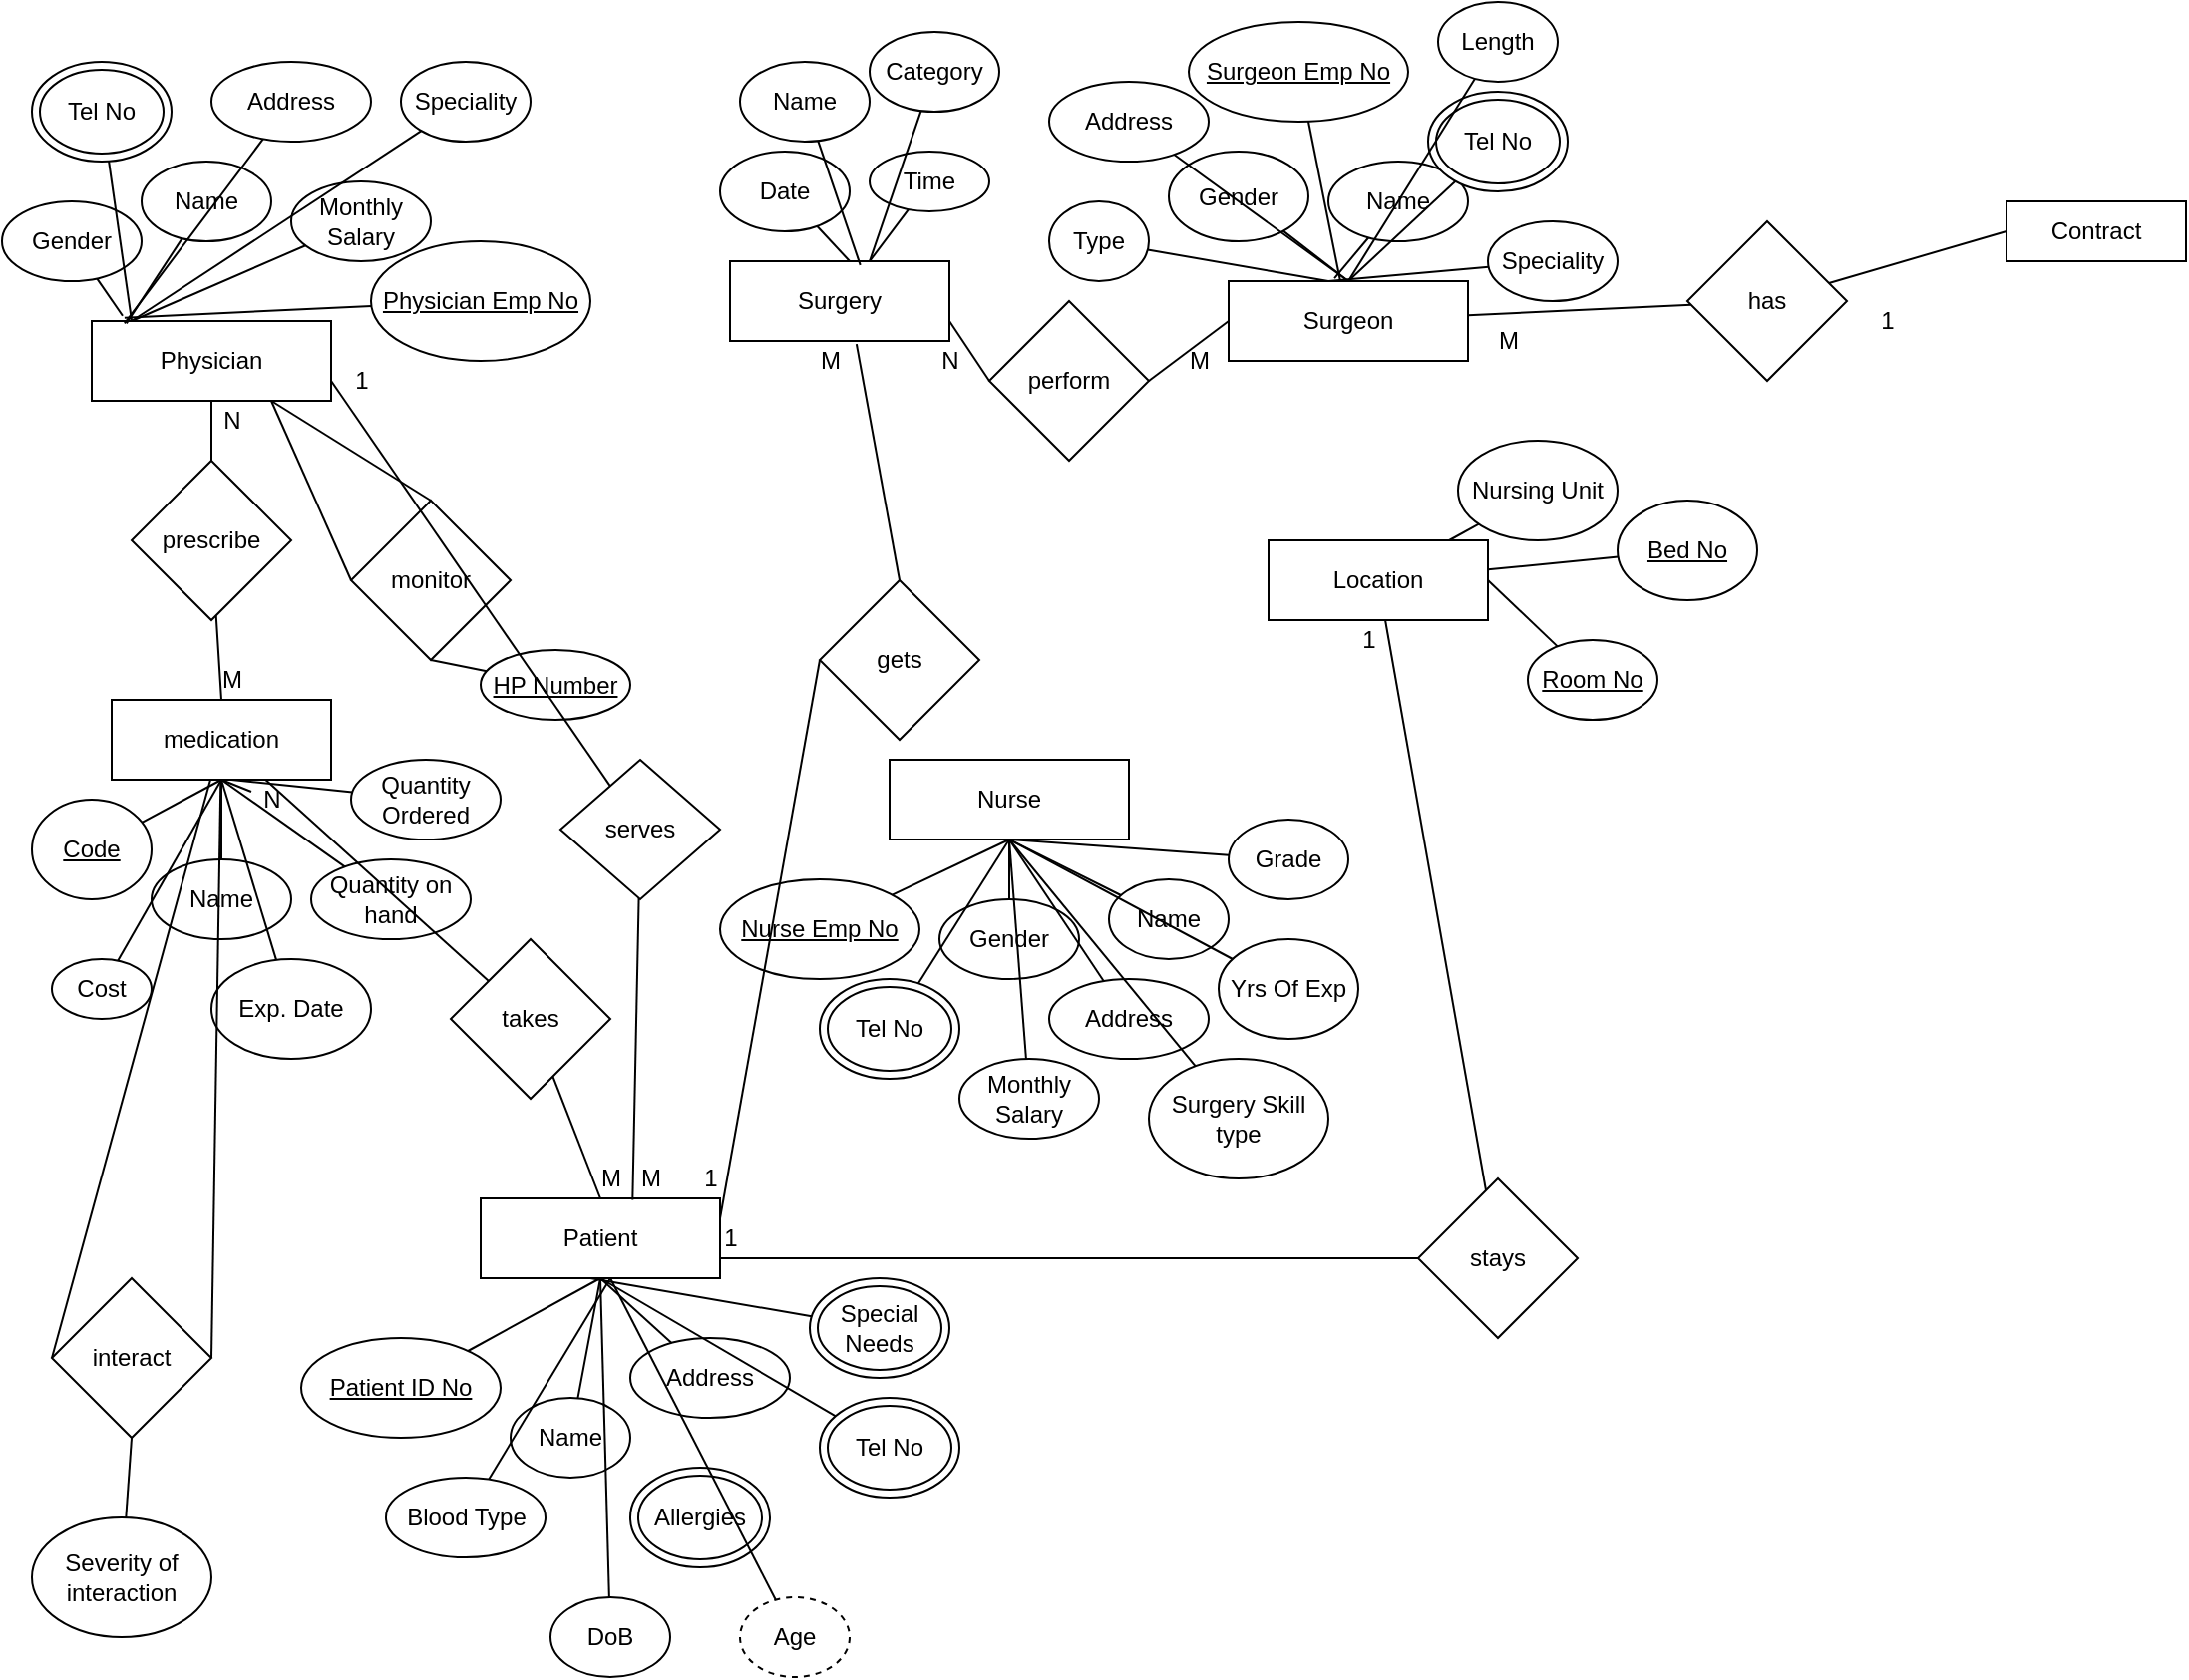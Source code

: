 <mxfile version="15.7.3" type="github">
  <diagram id="ZB2PkOVlPT2-zo93CzSN" name="Page-1">
    <mxGraphModel dx="792" dy="1552" grid="1" gridSize="10" guides="1" tooltips="1" connect="1" arrows="1" fold="1" page="1" pageScale="1" pageWidth="850" pageHeight="1100" math="0" shadow="0">
      <root>
        <mxCell id="0" />
        <mxCell id="1" parent="0" />
        <mxCell id="KcIeR8g20Xgpo551yg-J-1" value="Surgeon" style="rounded=0;whiteSpace=wrap;html=1;" vertex="1" parent="1">
          <mxGeometry x="630" y="100" width="120" height="40" as="geometry" />
        </mxCell>
        <mxCell id="KcIeR8g20Xgpo551yg-J-2" value="Physician" style="rounded=0;whiteSpace=wrap;html=1;" vertex="1" parent="1">
          <mxGeometry x="60" y="120" width="120" height="40" as="geometry" />
        </mxCell>
        <mxCell id="KcIeR8g20Xgpo551yg-J-3" value="Nurse" style="rounded=0;whiteSpace=wrap;html=1;" vertex="1" parent="1">
          <mxGeometry x="460" y="340" width="120" height="40" as="geometry" />
        </mxCell>
        <mxCell id="KcIeR8g20Xgpo551yg-J-4" value="medication" style="rounded=0;whiteSpace=wrap;html=1;" vertex="1" parent="1">
          <mxGeometry x="70" y="310" width="110" height="40" as="geometry" />
        </mxCell>
        <mxCell id="KcIeR8g20Xgpo551yg-J-5" value="Patient" style="rounded=0;whiteSpace=wrap;html=1;" vertex="1" parent="1">
          <mxGeometry x="255" y="560" width="120" height="40" as="geometry" />
        </mxCell>
        <mxCell id="KcIeR8g20Xgpo551yg-J-6" value="Location" style="rounded=0;whiteSpace=wrap;html=1;" vertex="1" parent="1">
          <mxGeometry x="650" y="230" width="110" height="40" as="geometry" />
        </mxCell>
        <mxCell id="KcIeR8g20Xgpo551yg-J-7" value="Surgery" style="rounded=0;whiteSpace=wrap;html=1;" vertex="1" parent="1">
          <mxGeometry x="380" y="90" width="110" height="40" as="geometry" />
        </mxCell>
        <mxCell id="KcIeR8g20Xgpo551yg-J-47" style="edgeStyle=none;rounded=0;orthogonalLoop=1;jettySize=auto;html=1;entryX=0.137;entryY=-0.041;entryDx=0;entryDy=0;entryPerimeter=0;endArrow=none;endFill=0;" edge="1" parent="1" source="KcIeR8g20Xgpo551yg-J-8" target="KcIeR8g20Xgpo551yg-J-2">
          <mxGeometry relative="1" as="geometry" />
        </mxCell>
        <mxCell id="KcIeR8g20Xgpo551yg-J-8" value="&lt;u&gt;Physician Emp No&lt;/u&gt;" style="ellipse;whiteSpace=wrap;html=1;" vertex="1" parent="1">
          <mxGeometry x="200" y="80" width="110" height="60" as="geometry" />
        </mxCell>
        <mxCell id="KcIeR8g20Xgpo551yg-J-44" style="edgeStyle=none;rounded=0;orthogonalLoop=1;jettySize=auto;html=1;entryX=0.145;entryY=0.03;entryDx=0;entryDy=0;entryPerimeter=0;endArrow=none;endFill=0;" edge="1" parent="1" source="KcIeR8g20Xgpo551yg-J-9" target="KcIeR8g20Xgpo551yg-J-2">
          <mxGeometry relative="1" as="geometry" />
        </mxCell>
        <mxCell id="KcIeR8g20Xgpo551yg-J-9" value="Name" style="ellipse;whiteSpace=wrap;html=1;" vertex="1" parent="1">
          <mxGeometry x="85" y="40" width="65" height="40" as="geometry" />
        </mxCell>
        <mxCell id="KcIeR8g20Xgpo551yg-J-42" style="rounded=0;orthogonalLoop=1;jettySize=auto;html=1;entryX=0.129;entryY=-0.065;entryDx=0;entryDy=0;entryPerimeter=0;endArrow=none;endFill=0;" edge="1" parent="1" source="KcIeR8g20Xgpo551yg-J-10" target="KcIeR8g20Xgpo551yg-J-2">
          <mxGeometry relative="1" as="geometry" />
        </mxCell>
        <mxCell id="KcIeR8g20Xgpo551yg-J-10" value="Gender" style="ellipse;whiteSpace=wrap;html=1;" vertex="1" parent="1">
          <mxGeometry x="15" y="60" width="70" height="40" as="geometry" />
        </mxCell>
        <mxCell id="KcIeR8g20Xgpo551yg-J-45" style="edgeStyle=none;rounded=0;orthogonalLoop=1;jettySize=auto;html=1;endArrow=none;endFill=0;" edge="1" parent="1" source="KcIeR8g20Xgpo551yg-J-11">
          <mxGeometry relative="1" as="geometry">
            <mxPoint x="80" y="120" as="targetPoint" />
          </mxGeometry>
        </mxCell>
        <mxCell id="KcIeR8g20Xgpo551yg-J-11" value="Monthly Salary" style="ellipse;whiteSpace=wrap;html=1;" vertex="1" parent="1">
          <mxGeometry x="160" y="50" width="70" height="40" as="geometry" />
        </mxCell>
        <mxCell id="KcIeR8g20Xgpo551yg-J-48" style="edgeStyle=none;rounded=0;orthogonalLoop=1;jettySize=auto;html=1;endArrow=none;endFill=0;" edge="1" parent="1" source="KcIeR8g20Xgpo551yg-J-12">
          <mxGeometry relative="1" as="geometry">
            <mxPoint x="80" y="120" as="targetPoint" />
          </mxGeometry>
        </mxCell>
        <mxCell id="KcIeR8g20Xgpo551yg-J-12" value="Speciality" style="ellipse;whiteSpace=wrap;html=1;" vertex="1" parent="1">
          <mxGeometry x="215" y="-10" width="65" height="40" as="geometry" />
        </mxCell>
        <mxCell id="KcIeR8g20Xgpo551yg-J-46" style="edgeStyle=none;rounded=0;orthogonalLoop=1;jettySize=auto;html=1;entryX=0.137;entryY=0.03;entryDx=0;entryDy=0;entryPerimeter=0;endArrow=none;endFill=0;" edge="1" parent="1" source="KcIeR8g20Xgpo551yg-J-13" target="KcIeR8g20Xgpo551yg-J-2">
          <mxGeometry relative="1" as="geometry" />
        </mxCell>
        <mxCell id="KcIeR8g20Xgpo551yg-J-13" value="Address" style="ellipse;whiteSpace=wrap;html=1;" vertex="1" parent="1">
          <mxGeometry x="120" y="-10" width="80" height="40" as="geometry" />
        </mxCell>
        <mxCell id="KcIeR8g20Xgpo551yg-J-43" style="edgeStyle=none;rounded=0;orthogonalLoop=1;jettySize=auto;html=1;entryX=0.167;entryY=0;entryDx=0;entryDy=0;entryPerimeter=0;endArrow=none;endFill=0;" edge="1" parent="1" source="KcIeR8g20Xgpo551yg-J-14" target="KcIeR8g20Xgpo551yg-J-2">
          <mxGeometry relative="1" as="geometry" />
        </mxCell>
        <mxCell id="KcIeR8g20Xgpo551yg-J-14" value="Tel No" style="ellipse;shape=doubleEllipse;whiteSpace=wrap;html=1;" vertex="1" parent="1">
          <mxGeometry x="30" y="-10" width="70" height="50" as="geometry" />
        </mxCell>
        <mxCell id="KcIeR8g20Xgpo551yg-J-67" style="edgeStyle=none;rounded=0;orthogonalLoop=1;jettySize=auto;html=1;entryX=0.5;entryY=1;entryDx=0;entryDy=0;endArrow=none;endFill=0;" edge="1" parent="1" source="KcIeR8g20Xgpo551yg-J-15" target="KcIeR8g20Xgpo551yg-J-3">
          <mxGeometry relative="1" as="geometry" />
        </mxCell>
        <mxCell id="KcIeR8g20Xgpo551yg-J-15" value="Name" style="ellipse;whiteSpace=wrap;html=1;" vertex="1" parent="1">
          <mxGeometry x="570" y="400" width="60" height="40" as="geometry" />
        </mxCell>
        <mxCell id="KcIeR8g20Xgpo551yg-J-51" style="edgeStyle=none;rounded=0;orthogonalLoop=1;jettySize=auto;html=1;entryX=0.442;entryY=-0.036;entryDx=0;entryDy=0;entryPerimeter=0;endArrow=none;endFill=0;" edge="1" parent="1" source="KcIeR8g20Xgpo551yg-J-16" target="KcIeR8g20Xgpo551yg-J-1">
          <mxGeometry relative="1" as="geometry" />
        </mxCell>
        <mxCell id="KcIeR8g20Xgpo551yg-J-16" value="Name" style="ellipse;whiteSpace=wrap;html=1;" vertex="1" parent="1">
          <mxGeometry x="680" y="40" width="70" height="40" as="geometry" />
        </mxCell>
        <mxCell id="KcIeR8g20Xgpo551yg-J-53" style="edgeStyle=none;rounded=0;orthogonalLoop=1;jettySize=auto;html=1;endArrow=none;endFill=0;" edge="1" parent="1" source="KcIeR8g20Xgpo551yg-J-17">
          <mxGeometry relative="1" as="geometry">
            <mxPoint x="690" y="100" as="targetPoint" />
          </mxGeometry>
        </mxCell>
        <mxCell id="KcIeR8g20Xgpo551yg-J-17" value="Gender" style="ellipse;whiteSpace=wrap;html=1;" vertex="1" parent="1">
          <mxGeometry x="600" y="35" width="70" height="45" as="geometry" />
        </mxCell>
        <mxCell id="KcIeR8g20Xgpo551yg-J-62" style="edgeStyle=none;rounded=0;orthogonalLoop=1;jettySize=auto;html=1;endArrow=none;endFill=0;" edge="1" parent="1" source="KcIeR8g20Xgpo551yg-J-18" target="KcIeR8g20Xgpo551yg-J-3">
          <mxGeometry relative="1" as="geometry" />
        </mxCell>
        <mxCell id="KcIeR8g20Xgpo551yg-J-18" value="Gender" style="ellipse;whiteSpace=wrap;html=1;" vertex="1" parent="1">
          <mxGeometry x="485" y="410" width="70" height="40" as="geometry" />
        </mxCell>
        <mxCell id="KcIeR8g20Xgpo551yg-J-49" style="edgeStyle=none;rounded=0;orthogonalLoop=1;jettySize=auto;html=1;endArrow=none;endFill=0;" edge="1" parent="1" source="KcIeR8g20Xgpo551yg-J-19" target="KcIeR8g20Xgpo551yg-J-1">
          <mxGeometry relative="1" as="geometry" />
        </mxCell>
        <mxCell id="KcIeR8g20Xgpo551yg-J-19" value="&lt;u&gt;Surgeon Emp No&lt;/u&gt;" style="ellipse;whiteSpace=wrap;html=1;" vertex="1" parent="1">
          <mxGeometry x="610" y="-30" width="110" height="50" as="geometry" />
        </mxCell>
        <mxCell id="KcIeR8g20Xgpo551yg-J-61" style="edgeStyle=none;rounded=0;orthogonalLoop=1;jettySize=auto;html=1;entryX=0.5;entryY=1;entryDx=0;entryDy=0;endArrow=none;endFill=0;" edge="1" parent="1" source="KcIeR8g20Xgpo551yg-J-20" target="KcIeR8g20Xgpo551yg-J-3">
          <mxGeometry relative="1" as="geometry" />
        </mxCell>
        <mxCell id="KcIeR8g20Xgpo551yg-J-20" value="&lt;u&gt;Nurse Emp No&lt;/u&gt;" style="ellipse;whiteSpace=wrap;html=1;" vertex="1" parent="1">
          <mxGeometry x="375" y="400" width="100" height="50" as="geometry" />
        </mxCell>
        <mxCell id="KcIeR8g20Xgpo551yg-J-55" style="edgeStyle=none;rounded=0;orthogonalLoop=1;jettySize=auto;html=1;endArrow=none;endFill=0;" edge="1" parent="1" source="KcIeR8g20Xgpo551yg-J-21">
          <mxGeometry relative="1" as="geometry">
            <mxPoint x="690" y="100" as="targetPoint" />
          </mxGeometry>
        </mxCell>
        <mxCell id="KcIeR8g20Xgpo551yg-J-21" value="Address" style="ellipse;whiteSpace=wrap;html=1;" vertex="1" parent="1">
          <mxGeometry x="540" width="80" height="40" as="geometry" />
        </mxCell>
        <mxCell id="KcIeR8g20Xgpo551yg-J-65" style="edgeStyle=none;rounded=0;orthogonalLoop=1;jettySize=auto;html=1;endArrow=none;endFill=0;" edge="1" parent="1" source="KcIeR8g20Xgpo551yg-J-22">
          <mxGeometry relative="1" as="geometry">
            <mxPoint x="520" y="380" as="targetPoint" />
          </mxGeometry>
        </mxCell>
        <mxCell id="KcIeR8g20Xgpo551yg-J-22" value="Address" style="ellipse;whiteSpace=wrap;html=1;" vertex="1" parent="1">
          <mxGeometry x="540" y="450" width="80" height="40" as="geometry" />
        </mxCell>
        <mxCell id="KcIeR8g20Xgpo551yg-J-56" style="edgeStyle=none;rounded=0;orthogonalLoop=1;jettySize=auto;html=1;endArrow=none;endFill=0;" edge="1" parent="1" source="KcIeR8g20Xgpo551yg-J-23">
          <mxGeometry relative="1" as="geometry">
            <mxPoint x="690" y="100" as="targetPoint" />
          </mxGeometry>
        </mxCell>
        <mxCell id="KcIeR8g20Xgpo551yg-J-23" value="Tel No" style="ellipse;shape=doubleEllipse;whiteSpace=wrap;html=1;" vertex="1" parent="1">
          <mxGeometry x="730" y="5" width="70" height="50" as="geometry" />
        </mxCell>
        <mxCell id="KcIeR8g20Xgpo551yg-J-63" style="edgeStyle=none;rounded=0;orthogonalLoop=1;jettySize=auto;html=1;entryX=0.5;entryY=1;entryDx=0;entryDy=0;endArrow=none;endFill=0;" edge="1" parent="1" source="KcIeR8g20Xgpo551yg-J-24" target="KcIeR8g20Xgpo551yg-J-3">
          <mxGeometry relative="1" as="geometry" />
        </mxCell>
        <mxCell id="KcIeR8g20Xgpo551yg-J-24" value="Tel No" style="ellipse;shape=doubleEllipse;whiteSpace=wrap;html=1;" vertex="1" parent="1">
          <mxGeometry x="425" y="450" width="70" height="50" as="geometry" />
        </mxCell>
        <mxCell id="KcIeR8g20Xgpo551yg-J-52" style="edgeStyle=none;rounded=0;orthogonalLoop=1;jettySize=auto;html=1;endArrow=none;endFill=0;" edge="1" parent="1" source="KcIeR8g20Xgpo551yg-J-25">
          <mxGeometry relative="1" as="geometry">
            <mxPoint x="680" y="100" as="targetPoint" />
          </mxGeometry>
        </mxCell>
        <mxCell id="KcIeR8g20Xgpo551yg-J-25" value="Speciality" style="ellipse;whiteSpace=wrap;html=1;" vertex="1" parent="1">
          <mxGeometry x="760" y="70" width="65" height="40" as="geometry" />
        </mxCell>
        <mxCell id="KcIeR8g20Xgpo551yg-J-54" style="edgeStyle=none;rounded=0;orthogonalLoop=1;jettySize=auto;html=1;endArrow=none;endFill=0;" edge="1" parent="1" source="KcIeR8g20Xgpo551yg-J-26">
          <mxGeometry relative="1" as="geometry">
            <mxPoint x="680" y="100" as="targetPoint" />
          </mxGeometry>
        </mxCell>
        <mxCell id="KcIeR8g20Xgpo551yg-J-26" value="Type" style="ellipse;whiteSpace=wrap;html=1;" vertex="1" parent="1">
          <mxGeometry x="540" y="60" width="50" height="40" as="geometry" />
        </mxCell>
        <mxCell id="KcIeR8g20Xgpo551yg-J-57" style="edgeStyle=none;rounded=0;orthogonalLoop=1;jettySize=auto;html=1;endArrow=none;endFill=0;" edge="1" parent="1" source="KcIeR8g20Xgpo551yg-J-27">
          <mxGeometry relative="1" as="geometry">
            <mxPoint x="690" y="100" as="targetPoint" />
          </mxGeometry>
        </mxCell>
        <mxCell id="KcIeR8g20Xgpo551yg-J-27" value="Length" style="ellipse;whiteSpace=wrap;html=1;" vertex="1" parent="1">
          <mxGeometry x="735" y="-40" width="60" height="40" as="geometry" />
        </mxCell>
        <mxCell id="KcIeR8g20Xgpo551yg-J-28" value="Contract" style="rounded=0;whiteSpace=wrap;html=1;" vertex="1" parent="1">
          <mxGeometry x="1020" y="60" width="90" height="30" as="geometry" />
        </mxCell>
        <mxCell id="KcIeR8g20Xgpo551yg-J-64" style="edgeStyle=none;rounded=0;orthogonalLoop=1;jettySize=auto;html=1;entryX=0.5;entryY=1;entryDx=0;entryDy=0;endArrow=none;endFill=0;" edge="1" parent="1" source="KcIeR8g20Xgpo551yg-J-29" target="KcIeR8g20Xgpo551yg-J-3">
          <mxGeometry relative="1" as="geometry" />
        </mxCell>
        <mxCell id="KcIeR8g20Xgpo551yg-J-29" value="Monthly Salary" style="ellipse;whiteSpace=wrap;html=1;" vertex="1" parent="1">
          <mxGeometry x="495" y="490" width="70" height="40" as="geometry" />
        </mxCell>
        <mxCell id="KcIeR8g20Xgpo551yg-J-70" style="edgeStyle=none;rounded=0;orthogonalLoop=1;jettySize=auto;html=1;entryX=0.5;entryY=1;entryDx=0;entryDy=0;endArrow=none;endFill=0;" edge="1" parent="1" source="KcIeR8g20Xgpo551yg-J-30" target="KcIeR8g20Xgpo551yg-J-3">
          <mxGeometry relative="1" as="geometry" />
        </mxCell>
        <mxCell id="KcIeR8g20Xgpo551yg-J-30" value="Grade" style="ellipse;whiteSpace=wrap;html=1;" vertex="1" parent="1">
          <mxGeometry x="630" y="370" width="60" height="40" as="geometry" />
        </mxCell>
        <mxCell id="KcIeR8g20Xgpo551yg-J-69" style="edgeStyle=none;rounded=0;orthogonalLoop=1;jettySize=auto;html=1;entryX=0.5;entryY=1;entryDx=0;entryDy=0;endArrow=none;endFill=0;" edge="1" parent="1" source="KcIeR8g20Xgpo551yg-J-31" target="KcIeR8g20Xgpo551yg-J-3">
          <mxGeometry relative="1" as="geometry" />
        </mxCell>
        <mxCell id="KcIeR8g20Xgpo551yg-J-31" value="Yrs Of Exp" style="ellipse;whiteSpace=wrap;html=1;" vertex="1" parent="1">
          <mxGeometry x="625" y="430" width="70" height="50" as="geometry" />
        </mxCell>
        <mxCell id="KcIeR8g20Xgpo551yg-J-66" style="edgeStyle=none;rounded=0;orthogonalLoop=1;jettySize=auto;html=1;entryX=0.5;entryY=1;entryDx=0;entryDy=0;endArrow=none;endFill=0;" edge="1" parent="1" source="KcIeR8g20Xgpo551yg-J-32" target="KcIeR8g20Xgpo551yg-J-3">
          <mxGeometry relative="1" as="geometry" />
        </mxCell>
        <mxCell id="KcIeR8g20Xgpo551yg-J-32" value="Surgery Skill type" style="ellipse;whiteSpace=wrap;html=1;" vertex="1" parent="1">
          <mxGeometry x="590" y="490" width="90" height="60" as="geometry" />
        </mxCell>
        <mxCell id="KcIeR8g20Xgpo551yg-J-59" style="edgeStyle=none;rounded=0;orthogonalLoop=1;jettySize=auto;html=1;endArrow=none;endFill=0;" edge="1" parent="1" source="KcIeR8g20Xgpo551yg-J-33" target="KcIeR8g20Xgpo551yg-J-6">
          <mxGeometry relative="1" as="geometry" />
        </mxCell>
        <mxCell id="KcIeR8g20Xgpo551yg-J-33" value="&lt;u&gt;Bed No&lt;/u&gt;" style="ellipse;whiteSpace=wrap;html=1;" vertex="1" parent="1">
          <mxGeometry x="825" y="210" width="70" height="50" as="geometry" />
        </mxCell>
        <mxCell id="KcIeR8g20Xgpo551yg-J-60" style="edgeStyle=none;rounded=0;orthogonalLoop=1;jettySize=auto;html=1;entryX=1;entryY=0.5;entryDx=0;entryDy=0;endArrow=none;endFill=0;" edge="1" parent="1" source="KcIeR8g20Xgpo551yg-J-34" target="KcIeR8g20Xgpo551yg-J-6">
          <mxGeometry relative="1" as="geometry" />
        </mxCell>
        <mxCell id="KcIeR8g20Xgpo551yg-J-34" value="&lt;u&gt;Room No&lt;/u&gt;" style="ellipse;whiteSpace=wrap;html=1;" vertex="1" parent="1">
          <mxGeometry x="780" y="280" width="65" height="40" as="geometry" />
        </mxCell>
        <mxCell id="KcIeR8g20Xgpo551yg-J-58" style="edgeStyle=none;rounded=0;orthogonalLoop=1;jettySize=auto;html=1;endArrow=none;endFill=0;" edge="1" parent="1" source="KcIeR8g20Xgpo551yg-J-35" target="KcIeR8g20Xgpo551yg-J-6">
          <mxGeometry relative="1" as="geometry" />
        </mxCell>
        <mxCell id="KcIeR8g20Xgpo551yg-J-35" value="Nursing Unit" style="ellipse;whiteSpace=wrap;html=1;" vertex="1" parent="1">
          <mxGeometry x="745" y="180" width="80" height="50" as="geometry" />
        </mxCell>
        <mxCell id="KcIeR8g20Xgpo551yg-J-71" style="edgeStyle=none;rounded=0;orthogonalLoop=1;jettySize=auto;html=1;entryX=0.5;entryY=1;entryDx=0;entryDy=0;endArrow=none;endFill=0;" edge="1" parent="1" source="KcIeR8g20Xgpo551yg-J-36" target="KcIeR8g20Xgpo551yg-J-4">
          <mxGeometry relative="1" as="geometry" />
        </mxCell>
        <mxCell id="KcIeR8g20Xgpo551yg-J-36" value="&lt;u&gt;Code&lt;/u&gt;" style="ellipse;whiteSpace=wrap;html=1;" vertex="1" parent="1">
          <mxGeometry x="30" y="360" width="60" height="50" as="geometry" />
        </mxCell>
        <mxCell id="KcIeR8g20Xgpo551yg-J-73" style="edgeStyle=none;rounded=0;orthogonalLoop=1;jettySize=auto;html=1;endArrow=none;endFill=0;" edge="1" parent="1" source="KcIeR8g20Xgpo551yg-J-37" target="KcIeR8g20Xgpo551yg-J-4">
          <mxGeometry relative="1" as="geometry" />
        </mxCell>
        <mxCell id="KcIeR8g20Xgpo551yg-J-37" value="Name" style="ellipse;whiteSpace=wrap;html=1;" vertex="1" parent="1">
          <mxGeometry x="90" y="390" width="70" height="40" as="geometry" />
        </mxCell>
        <mxCell id="KcIeR8g20Xgpo551yg-J-75" style="edgeStyle=none;rounded=0;orthogonalLoop=1;jettySize=auto;html=1;entryX=0.5;entryY=1;entryDx=0;entryDy=0;endArrow=none;endFill=0;" edge="1" parent="1" source="KcIeR8g20Xgpo551yg-J-38" target="KcIeR8g20Xgpo551yg-J-4">
          <mxGeometry relative="1" as="geometry" />
        </mxCell>
        <mxCell id="KcIeR8g20Xgpo551yg-J-38" value="Quantity on hand" style="ellipse;whiteSpace=wrap;html=1;" vertex="1" parent="1">
          <mxGeometry x="170" y="390" width="80" height="40" as="geometry" />
        </mxCell>
        <mxCell id="KcIeR8g20Xgpo551yg-J-76" style="edgeStyle=none;rounded=0;orthogonalLoop=1;jettySize=auto;html=1;entryX=0.5;entryY=1;entryDx=0;entryDy=0;endArrow=none;endFill=0;startArrow=none;" edge="1" parent="1" source="KcIeR8g20Xgpo551yg-J-121" target="KcIeR8g20Xgpo551yg-J-4">
          <mxGeometry relative="1" as="geometry" />
        </mxCell>
        <mxCell id="KcIeR8g20Xgpo551yg-J-39" value="Quantity Ordered" style="ellipse;whiteSpace=wrap;html=1;" vertex="1" parent="1">
          <mxGeometry x="190" y="340" width="75" height="40" as="geometry" />
        </mxCell>
        <mxCell id="KcIeR8g20Xgpo551yg-J-72" style="edgeStyle=none;rounded=0;orthogonalLoop=1;jettySize=auto;html=1;entryX=0.5;entryY=1;entryDx=0;entryDy=0;endArrow=none;endFill=0;" edge="1" parent="1" source="KcIeR8g20Xgpo551yg-J-40" target="KcIeR8g20Xgpo551yg-J-4">
          <mxGeometry relative="1" as="geometry" />
        </mxCell>
        <mxCell id="KcIeR8g20Xgpo551yg-J-40" value="Cost" style="ellipse;whiteSpace=wrap;html=1;" vertex="1" parent="1">
          <mxGeometry x="40" y="440" width="50" height="30" as="geometry" />
        </mxCell>
        <mxCell id="KcIeR8g20Xgpo551yg-J-74" style="edgeStyle=none;rounded=0;orthogonalLoop=1;jettySize=auto;html=1;entryX=0.5;entryY=1;entryDx=0;entryDy=0;endArrow=none;endFill=0;" edge="1" parent="1" source="KcIeR8g20Xgpo551yg-J-41" target="KcIeR8g20Xgpo551yg-J-4">
          <mxGeometry relative="1" as="geometry" />
        </mxCell>
        <mxCell id="KcIeR8g20Xgpo551yg-J-41" value="Exp. Date" style="ellipse;whiteSpace=wrap;html=1;" vertex="1" parent="1">
          <mxGeometry x="120" y="440" width="80" height="50" as="geometry" />
        </mxCell>
        <mxCell id="KcIeR8g20Xgpo551yg-J-83" style="edgeStyle=none;rounded=0;orthogonalLoop=1;jettySize=auto;html=1;endArrow=none;endFill=0;" edge="1" parent="1" source="KcIeR8g20Xgpo551yg-J-77">
          <mxGeometry relative="1" as="geometry">
            <mxPoint x="440" y="90" as="targetPoint" />
          </mxGeometry>
        </mxCell>
        <mxCell id="KcIeR8g20Xgpo551yg-J-77" value="Date" style="ellipse;whiteSpace=wrap;html=1;fontFamily=Helvetica;fontSize=12;fontColor=rgba(0, 0, 0, 1);align=center;strokeColor=rgba(0, 0, 0, 1);fillColor=rgba(255, 255, 255, 1);" vertex="1" parent="1">
          <mxGeometry x="375" y="35" width="65" height="40" as="geometry" />
        </mxCell>
        <mxCell id="KcIeR8g20Xgpo551yg-J-82" style="edgeStyle=none;rounded=0;orthogonalLoop=1;jettySize=auto;html=1;endArrow=none;endFill=0;" edge="1" parent="1" source="KcIeR8g20Xgpo551yg-J-78" target="KcIeR8g20Xgpo551yg-J-7">
          <mxGeometry relative="1" as="geometry" />
        </mxCell>
        <mxCell id="KcIeR8g20Xgpo551yg-J-78" value="Time" style="ellipse;whiteSpace=wrap;html=1;" vertex="1" parent="1">
          <mxGeometry x="450" y="35" width="60" height="30" as="geometry" />
        </mxCell>
        <mxCell id="KcIeR8g20Xgpo551yg-J-81" style="edgeStyle=none;rounded=0;orthogonalLoop=1;jettySize=auto;html=1;entryX=0.594;entryY=0.048;entryDx=0;entryDy=0;entryPerimeter=0;endArrow=none;endFill=0;" edge="1" parent="1" source="KcIeR8g20Xgpo551yg-J-79" target="KcIeR8g20Xgpo551yg-J-7">
          <mxGeometry relative="1" as="geometry" />
        </mxCell>
        <mxCell id="KcIeR8g20Xgpo551yg-J-79" value="Name" style="ellipse;whiteSpace=wrap;html=1;" vertex="1" parent="1">
          <mxGeometry x="385" y="-10" width="65" height="40" as="geometry" />
        </mxCell>
        <mxCell id="KcIeR8g20Xgpo551yg-J-84" style="edgeStyle=none;rounded=0;orthogonalLoop=1;jettySize=auto;html=1;endArrow=none;endFill=0;" edge="1" parent="1" source="KcIeR8g20Xgpo551yg-J-80">
          <mxGeometry relative="1" as="geometry">
            <mxPoint x="450" y="90" as="targetPoint" />
          </mxGeometry>
        </mxCell>
        <mxCell id="KcIeR8g20Xgpo551yg-J-80" value="Category" style="ellipse;whiteSpace=wrap;html=1;" vertex="1" parent="1">
          <mxGeometry x="450" y="-25" width="65" height="40" as="geometry" />
        </mxCell>
        <mxCell id="KcIeR8g20Xgpo551yg-J-88" style="edgeStyle=none;rounded=0;orthogonalLoop=1;jettySize=auto;html=1;entryX=0.5;entryY=1;entryDx=0;entryDy=0;endArrow=none;endFill=0;" edge="1" parent="1" source="KcIeR8g20Xgpo551yg-J-85" target="KcIeR8g20Xgpo551yg-J-5">
          <mxGeometry relative="1" as="geometry" />
        </mxCell>
        <mxCell id="KcIeR8g20Xgpo551yg-J-85" value="&lt;u&gt;Patient ID No&lt;/u&gt;" style="ellipse;whiteSpace=wrap;html=1;" vertex="1" parent="1">
          <mxGeometry x="165" y="630" width="100" height="50" as="geometry" />
        </mxCell>
        <mxCell id="KcIeR8g20Xgpo551yg-J-89" style="edgeStyle=none;rounded=0;orthogonalLoop=1;jettySize=auto;html=1;entryX=0.5;entryY=1;entryDx=0;entryDy=0;endArrow=none;endFill=0;" edge="1" parent="1" source="KcIeR8g20Xgpo551yg-J-86" target="KcIeR8g20Xgpo551yg-J-5">
          <mxGeometry relative="1" as="geometry" />
        </mxCell>
        <mxCell id="KcIeR8g20Xgpo551yg-J-86" value="Name" style="ellipse;whiteSpace=wrap;html=1;" vertex="1" parent="1">
          <mxGeometry x="270" y="660" width="60" height="40" as="geometry" />
        </mxCell>
        <mxCell id="KcIeR8g20Xgpo551yg-J-90" style="edgeStyle=none;rounded=0;orthogonalLoop=1;jettySize=auto;html=1;entryX=0.5;entryY=1;entryDx=0;entryDy=0;endArrow=none;endFill=0;" edge="1" parent="1" source="KcIeR8g20Xgpo551yg-J-87" target="KcIeR8g20Xgpo551yg-J-5">
          <mxGeometry relative="1" as="geometry" />
        </mxCell>
        <mxCell id="KcIeR8g20Xgpo551yg-J-87" value="Address" style="ellipse;whiteSpace=wrap;html=1;" vertex="1" parent="1">
          <mxGeometry x="330" y="630" width="80" height="40" as="geometry" />
        </mxCell>
        <mxCell id="KcIeR8g20Xgpo551yg-J-99" style="edgeStyle=none;rounded=0;orthogonalLoop=1;jettySize=auto;html=1;endArrow=none;endFill=0;" edge="1" parent="1" source="KcIeR8g20Xgpo551yg-J-92">
          <mxGeometry relative="1" as="geometry">
            <mxPoint x="320" y="600" as="targetPoint" />
          </mxGeometry>
        </mxCell>
        <mxCell id="KcIeR8g20Xgpo551yg-J-92" value="Blood Type" style="ellipse;whiteSpace=wrap;html=1;" vertex="1" parent="1">
          <mxGeometry x="207.5" y="700" width="80" height="40" as="geometry" />
        </mxCell>
        <mxCell id="KcIeR8g20Xgpo551yg-J-100" style="edgeStyle=none;rounded=0;orthogonalLoop=1;jettySize=auto;html=1;entryX=0.5;entryY=1;entryDx=0;entryDy=0;endArrow=none;endFill=0;" edge="1" parent="1" source="KcIeR8g20Xgpo551yg-J-93" target="KcIeR8g20Xgpo551yg-J-5">
          <mxGeometry relative="1" as="geometry" />
        </mxCell>
        <mxCell id="KcIeR8g20Xgpo551yg-J-93" value="DoB" style="ellipse;whiteSpace=wrap;html=1;" vertex="1" parent="1">
          <mxGeometry x="290" y="760" width="60" height="40" as="geometry" />
        </mxCell>
        <mxCell id="KcIeR8g20Xgpo551yg-J-98" style="edgeStyle=none;rounded=0;orthogonalLoop=1;jettySize=auto;html=1;entryX=0.5;entryY=1;entryDx=0;entryDy=0;endArrow=none;endFill=0;" edge="1" parent="1" source="KcIeR8g20Xgpo551yg-J-94" target="KcIeR8g20Xgpo551yg-J-5">
          <mxGeometry relative="1" as="geometry" />
        </mxCell>
        <mxCell id="KcIeR8g20Xgpo551yg-J-94" value="Tel No" style="ellipse;shape=doubleEllipse;whiteSpace=wrap;html=1;" vertex="1" parent="1">
          <mxGeometry x="425" y="660" width="70" height="50" as="geometry" />
        </mxCell>
        <mxCell id="KcIeR8g20Xgpo551yg-J-95" value="Allergies" style="ellipse;shape=doubleEllipse;whiteSpace=wrap;html=1;" vertex="1" parent="1">
          <mxGeometry x="330" y="695" width="70" height="50" as="geometry" />
        </mxCell>
        <mxCell id="KcIeR8g20Xgpo551yg-J-97" style="edgeStyle=none;rounded=0;orthogonalLoop=1;jettySize=auto;html=1;endArrow=none;endFill=0;" edge="1" parent="1" source="KcIeR8g20Xgpo551yg-J-96">
          <mxGeometry relative="1" as="geometry">
            <mxPoint x="320" y="600" as="targetPoint" />
          </mxGeometry>
        </mxCell>
        <mxCell id="KcIeR8g20Xgpo551yg-J-96" value="Age" style="ellipse;whiteSpace=wrap;html=1;dashed=1;" vertex="1" parent="1">
          <mxGeometry x="385" y="760" width="55" height="40" as="geometry" />
        </mxCell>
        <mxCell id="KcIeR8g20Xgpo551yg-J-103" style="edgeStyle=none;rounded=0;orthogonalLoop=1;jettySize=auto;html=1;endArrow=none;endFill=0;exitX=1;exitY=0.5;exitDx=0;exitDy=0;" edge="1" parent="1" source="KcIeR8g20Xgpo551yg-J-102" target="KcIeR8g20Xgpo551yg-J-4">
          <mxGeometry relative="1" as="geometry" />
        </mxCell>
        <mxCell id="KcIeR8g20Xgpo551yg-J-104" style="edgeStyle=none;rounded=0;orthogonalLoop=1;jettySize=auto;html=1;endArrow=none;endFill=0;exitX=0;exitY=0.5;exitDx=0;exitDy=0;" edge="1" parent="1" source="KcIeR8g20Xgpo551yg-J-102" target="KcIeR8g20Xgpo551yg-J-4">
          <mxGeometry relative="1" as="geometry" />
        </mxCell>
        <mxCell id="KcIeR8g20Xgpo551yg-J-102" value="interact" style="rhombus;whiteSpace=wrap;html=1;" vertex="1" parent="1">
          <mxGeometry x="40" y="600" width="80" height="80" as="geometry" />
        </mxCell>
        <mxCell id="KcIeR8g20Xgpo551yg-J-106" style="edgeStyle=none;rounded=0;orthogonalLoop=1;jettySize=auto;html=1;entryX=0.5;entryY=1;entryDx=0;entryDy=0;endArrow=none;endFill=0;" edge="1" parent="1" source="KcIeR8g20Xgpo551yg-J-105" target="KcIeR8g20Xgpo551yg-J-102">
          <mxGeometry relative="1" as="geometry" />
        </mxCell>
        <mxCell id="KcIeR8g20Xgpo551yg-J-105" value="Severity of interaction" style="ellipse;whiteSpace=wrap;html=1;" vertex="1" parent="1">
          <mxGeometry x="30" y="720" width="90" height="60" as="geometry" />
        </mxCell>
        <mxCell id="KcIeR8g20Xgpo551yg-J-108" style="edgeStyle=none;rounded=0;orthogonalLoop=1;jettySize=auto;html=1;entryX=0;entryY=0.5;entryDx=0;entryDy=0;endArrow=none;endFill=0;" edge="1" parent="1" source="KcIeR8g20Xgpo551yg-J-107" target="KcIeR8g20Xgpo551yg-J-28">
          <mxGeometry relative="1" as="geometry" />
        </mxCell>
        <mxCell id="KcIeR8g20Xgpo551yg-J-109" style="edgeStyle=none;rounded=0;orthogonalLoop=1;jettySize=auto;html=1;endArrow=none;endFill=0;" edge="1" parent="1" source="KcIeR8g20Xgpo551yg-J-107" target="KcIeR8g20Xgpo551yg-J-1">
          <mxGeometry relative="1" as="geometry" />
        </mxCell>
        <mxCell id="KcIeR8g20Xgpo551yg-J-107" value="has" style="rhombus;whiteSpace=wrap;html=1;" vertex="1" parent="1">
          <mxGeometry x="860" y="70" width="80" height="80" as="geometry" />
        </mxCell>
        <mxCell id="KcIeR8g20Xgpo551yg-J-110" value="M" style="text;html=1;align=center;verticalAlign=middle;resizable=0;points=[];autosize=1;strokeColor=none;fillColor=none;" vertex="1" parent="1">
          <mxGeometry x="755" y="120" width="30" height="20" as="geometry" />
        </mxCell>
        <mxCell id="KcIeR8g20Xgpo551yg-J-111" value="1" style="text;html=1;align=center;verticalAlign=middle;resizable=0;points=[];autosize=1;strokeColor=none;fillColor=none;" vertex="1" parent="1">
          <mxGeometry x="950" y="110" width="20" height="20" as="geometry" />
        </mxCell>
        <mxCell id="KcIeR8g20Xgpo551yg-J-113" style="edgeStyle=none;rounded=0;orthogonalLoop=1;jettySize=auto;html=1;entryX=0.5;entryY=0;entryDx=0;entryDy=0;endArrow=none;endFill=0;" edge="1" parent="1" source="KcIeR8g20Xgpo551yg-J-112" target="KcIeR8g20Xgpo551yg-J-4">
          <mxGeometry relative="1" as="geometry" />
        </mxCell>
        <mxCell id="KcIeR8g20Xgpo551yg-J-114" style="edgeStyle=none;rounded=0;orthogonalLoop=1;jettySize=auto;html=1;endArrow=none;endFill=0;" edge="1" parent="1" source="KcIeR8g20Xgpo551yg-J-112" target="KcIeR8g20Xgpo551yg-J-2">
          <mxGeometry relative="1" as="geometry" />
        </mxCell>
        <mxCell id="KcIeR8g20Xgpo551yg-J-112" value="prescribe" style="rhombus;whiteSpace=wrap;html=1;" vertex="1" parent="1">
          <mxGeometry x="80" y="190" width="80" height="80" as="geometry" />
        </mxCell>
        <mxCell id="KcIeR8g20Xgpo551yg-J-115" value="M" style="text;html=1;align=center;verticalAlign=middle;resizable=0;points=[];autosize=1;strokeColor=none;fillColor=none;" vertex="1" parent="1">
          <mxGeometry x="115" y="290" width="30" height="20" as="geometry" />
        </mxCell>
        <mxCell id="KcIeR8g20Xgpo551yg-J-116" value="N" style="text;html=1;align=center;verticalAlign=middle;resizable=0;points=[];autosize=1;strokeColor=none;fillColor=none;" vertex="1" parent="1">
          <mxGeometry x="120" y="160" width="20" height="20" as="geometry" />
        </mxCell>
        <mxCell id="KcIeR8g20Xgpo551yg-J-118" style="edgeStyle=none;rounded=0;orthogonalLoop=1;jettySize=auto;html=1;endArrow=none;endFill=0;" edge="1" parent="1" source="KcIeR8g20Xgpo551yg-J-117" target="KcIeR8g20Xgpo551yg-J-4">
          <mxGeometry relative="1" as="geometry" />
        </mxCell>
        <mxCell id="KcIeR8g20Xgpo551yg-J-119" style="edgeStyle=none;rounded=0;orthogonalLoop=1;jettySize=auto;html=1;entryX=0.5;entryY=0;entryDx=0;entryDy=0;endArrow=none;endFill=0;" edge="1" parent="1" source="KcIeR8g20Xgpo551yg-J-117" target="KcIeR8g20Xgpo551yg-J-5">
          <mxGeometry relative="1" as="geometry" />
        </mxCell>
        <mxCell id="KcIeR8g20Xgpo551yg-J-117" value="takes" style="rhombus;whiteSpace=wrap;html=1;" vertex="1" parent="1">
          <mxGeometry x="240" y="430" width="80" height="80" as="geometry" />
        </mxCell>
        <mxCell id="KcIeR8g20Xgpo551yg-J-120" value="M" style="text;html=1;align=center;verticalAlign=middle;resizable=0;points=[];autosize=1;strokeColor=none;fillColor=none;" vertex="1" parent="1">
          <mxGeometry x="305" y="540" width="30" height="20" as="geometry" />
        </mxCell>
        <mxCell id="KcIeR8g20Xgpo551yg-J-121" value="N" style="text;html=1;align=center;verticalAlign=middle;resizable=0;points=[];autosize=1;strokeColor=none;fillColor=none;" vertex="1" parent="1">
          <mxGeometry x="140" y="350" width="20" height="20" as="geometry" />
        </mxCell>
        <mxCell id="KcIeR8g20Xgpo551yg-J-122" value="" style="edgeStyle=none;rounded=0;orthogonalLoop=1;jettySize=auto;html=1;endArrow=none;endFill=0;" edge="1" parent="1" source="KcIeR8g20Xgpo551yg-J-39">
          <mxGeometry relative="1" as="geometry">
            <mxPoint x="190.618" y="356.384" as="sourcePoint" />
            <mxPoint x="130" y="350" as="targetPoint" />
          </mxGeometry>
        </mxCell>
        <mxCell id="KcIeR8g20Xgpo551yg-J-124" style="edgeStyle=none;rounded=0;orthogonalLoop=1;jettySize=auto;html=1;entryX=0.75;entryY=1;entryDx=0;entryDy=0;endArrow=none;endFill=0;exitX=0;exitY=0.5;exitDx=0;exitDy=0;" edge="1" parent="1" source="KcIeR8g20Xgpo551yg-J-123" target="KcIeR8g20Xgpo551yg-J-2">
          <mxGeometry relative="1" as="geometry" />
        </mxCell>
        <mxCell id="KcIeR8g20Xgpo551yg-J-125" style="edgeStyle=none;rounded=0;orthogonalLoop=1;jettySize=auto;html=1;entryX=0.75;entryY=1;entryDx=0;entryDy=0;endArrow=none;endFill=0;exitX=0.5;exitY=0;exitDx=0;exitDy=0;" edge="1" parent="1" source="KcIeR8g20Xgpo551yg-J-123" target="KcIeR8g20Xgpo551yg-J-2">
          <mxGeometry relative="1" as="geometry" />
        </mxCell>
        <mxCell id="KcIeR8g20Xgpo551yg-J-123" value="monitor" style="rhombus;whiteSpace=wrap;html=1;" vertex="1" parent="1">
          <mxGeometry x="190" y="210" width="80" height="80" as="geometry" />
        </mxCell>
        <mxCell id="KcIeR8g20Xgpo551yg-J-127" style="edgeStyle=none;rounded=0;orthogonalLoop=1;jettySize=auto;html=1;endArrow=none;endFill=0;" edge="1" parent="1" source="KcIeR8g20Xgpo551yg-J-126">
          <mxGeometry relative="1" as="geometry">
            <mxPoint x="310" y="600" as="targetPoint" />
          </mxGeometry>
        </mxCell>
        <mxCell id="KcIeR8g20Xgpo551yg-J-126" value="Special Needs" style="ellipse;shape=doubleEllipse;whiteSpace=wrap;html=1;" vertex="1" parent="1">
          <mxGeometry x="420" y="600" width="70" height="50" as="geometry" />
        </mxCell>
        <mxCell id="KcIeR8g20Xgpo551yg-J-129" style="edgeStyle=none;rounded=0;orthogonalLoop=1;jettySize=auto;html=1;endArrow=none;endFill=0;exitX=0.5;exitY=0;exitDx=0;exitDy=0;entryX=0.948;entryY=0.078;entryDx=0;entryDy=0;entryPerimeter=0;" edge="1" parent="1" source="KcIeR8g20Xgpo551yg-J-128" target="KcIeR8g20Xgpo551yg-J-131">
          <mxGeometry relative="1" as="geometry">
            <mxPoint x="435" y="120" as="targetPoint" />
          </mxGeometry>
        </mxCell>
        <mxCell id="KcIeR8g20Xgpo551yg-J-130" style="edgeStyle=none;rounded=0;orthogonalLoop=1;jettySize=auto;html=1;exitX=0;exitY=0.5;exitDx=0;exitDy=0;entryX=1;entryY=0.25;entryDx=0;entryDy=0;endArrow=none;endFill=0;" edge="1" parent="1" source="KcIeR8g20Xgpo551yg-J-128" target="KcIeR8g20Xgpo551yg-J-5">
          <mxGeometry relative="1" as="geometry">
            <mxPoint x="392.58" y="584.2" as="targetPoint" />
          </mxGeometry>
        </mxCell>
        <mxCell id="KcIeR8g20Xgpo551yg-J-128" value="gets" style="rhombus;whiteSpace=wrap;html=1;" vertex="1" parent="1">
          <mxGeometry x="425" y="250" width="80" height="80" as="geometry" />
        </mxCell>
        <mxCell id="KcIeR8g20Xgpo551yg-J-131" value="M" style="text;html=1;align=center;verticalAlign=middle;resizable=0;points=[];autosize=1;strokeColor=none;fillColor=none;" vertex="1" parent="1">
          <mxGeometry x="415" y="130" width="30" height="20" as="geometry" />
        </mxCell>
        <mxCell id="KcIeR8g20Xgpo551yg-J-134" style="edgeStyle=none;rounded=0;orthogonalLoop=1;jettySize=auto;html=1;entryX=0.5;entryY=1;entryDx=0;entryDy=0;endArrow=none;endFill=0;" edge="1" parent="1" source="KcIeR8g20Xgpo551yg-J-133" target="KcIeR8g20Xgpo551yg-J-123">
          <mxGeometry relative="1" as="geometry" />
        </mxCell>
        <mxCell id="KcIeR8g20Xgpo551yg-J-133" value="&lt;u&gt;HP Number&lt;/u&gt;" style="ellipse;whiteSpace=wrap;html=1;" vertex="1" parent="1">
          <mxGeometry x="255" y="285" width="75" height="35" as="geometry" />
        </mxCell>
        <mxCell id="KcIeR8g20Xgpo551yg-J-137" style="edgeStyle=none;rounded=0;orthogonalLoop=1;jettySize=auto;html=1;entryX=1;entryY=0.75;entryDx=0;entryDy=0;endArrow=none;endFill=0;" edge="1" parent="1" source="KcIeR8g20Xgpo551yg-J-135" target="KcIeR8g20Xgpo551yg-J-2">
          <mxGeometry relative="1" as="geometry" />
        </mxCell>
        <mxCell id="KcIeR8g20Xgpo551yg-J-138" style="edgeStyle=none;rounded=0;orthogonalLoop=1;jettySize=auto;html=1;entryX=0.872;entryY=1.04;entryDx=0;entryDy=0;entryPerimeter=0;endArrow=none;endFill=0;" edge="1" parent="1" source="KcIeR8g20Xgpo551yg-J-135" target="KcIeR8g20Xgpo551yg-J-120">
          <mxGeometry relative="1" as="geometry" />
        </mxCell>
        <mxCell id="KcIeR8g20Xgpo551yg-J-135" value="serves" style="rhombus;whiteSpace=wrap;html=1;" vertex="1" parent="1">
          <mxGeometry x="295" y="340" width="80" height="70" as="geometry" />
        </mxCell>
        <mxCell id="KcIeR8g20Xgpo551yg-J-139" value="1&lt;br&gt;" style="text;html=1;align=center;verticalAlign=middle;resizable=0;points=[];autosize=1;strokeColor=none;fillColor=none;" vertex="1" parent="1">
          <mxGeometry x="185" y="140" width="20" height="20" as="geometry" />
        </mxCell>
        <mxCell id="KcIeR8g20Xgpo551yg-J-140" value="M" style="text;html=1;align=center;verticalAlign=middle;resizable=0;points=[];autosize=1;strokeColor=none;fillColor=none;" vertex="1" parent="1">
          <mxGeometry x="325" y="540" width="30" height="20" as="geometry" />
        </mxCell>
        <mxCell id="KcIeR8g20Xgpo551yg-J-141" value="1" style="text;html=1;align=center;verticalAlign=middle;resizable=0;points=[];autosize=1;strokeColor=none;fillColor=none;" vertex="1" parent="1">
          <mxGeometry x="360" y="540" width="20" height="20" as="geometry" />
        </mxCell>
        <mxCell id="KcIeR8g20Xgpo551yg-J-143" style="edgeStyle=none;rounded=0;orthogonalLoop=1;jettySize=auto;html=1;endArrow=none;endFill=0;" edge="1" parent="1" source="KcIeR8g20Xgpo551yg-J-142" target="KcIeR8g20Xgpo551yg-J-6">
          <mxGeometry relative="1" as="geometry" />
        </mxCell>
        <mxCell id="KcIeR8g20Xgpo551yg-J-144" style="edgeStyle=none;rounded=0;orthogonalLoop=1;jettySize=auto;html=1;entryX=1;entryY=0.75;entryDx=0;entryDy=0;endArrow=none;endFill=0;" edge="1" parent="1" source="KcIeR8g20Xgpo551yg-J-142" target="KcIeR8g20Xgpo551yg-J-5">
          <mxGeometry relative="1" as="geometry" />
        </mxCell>
        <mxCell id="KcIeR8g20Xgpo551yg-J-142" value="stays" style="rhombus;whiteSpace=wrap;html=1;" vertex="1" parent="1">
          <mxGeometry x="725" y="550" width="80" height="80" as="geometry" />
        </mxCell>
        <mxCell id="KcIeR8g20Xgpo551yg-J-145" value="1" style="text;html=1;align=center;verticalAlign=middle;resizable=0;points=[];autosize=1;strokeColor=none;fillColor=none;" vertex="1" parent="1">
          <mxGeometry x="690" y="270" width="20" height="20" as="geometry" />
        </mxCell>
        <mxCell id="KcIeR8g20Xgpo551yg-J-146" value="1" style="text;html=1;align=center;verticalAlign=middle;resizable=0;points=[];autosize=1;strokeColor=none;fillColor=none;" vertex="1" parent="1">
          <mxGeometry x="370" y="570" width="20" height="20" as="geometry" />
        </mxCell>
        <mxCell id="KcIeR8g20Xgpo551yg-J-148" style="edgeStyle=none;rounded=0;orthogonalLoop=1;jettySize=auto;html=1;entryX=0;entryY=0.5;entryDx=0;entryDy=0;endArrow=none;endFill=0;exitX=1;exitY=0.5;exitDx=0;exitDy=0;" edge="1" parent="1" source="KcIeR8g20Xgpo551yg-J-147" target="KcIeR8g20Xgpo551yg-J-1">
          <mxGeometry relative="1" as="geometry" />
        </mxCell>
        <mxCell id="KcIeR8g20Xgpo551yg-J-149" style="edgeStyle=none;rounded=0;orthogonalLoop=1;jettySize=auto;html=1;entryX=1;entryY=0.75;entryDx=0;entryDy=0;endArrow=none;endFill=0;exitX=0;exitY=0.5;exitDx=0;exitDy=0;" edge="1" parent="1" source="KcIeR8g20Xgpo551yg-J-147" target="KcIeR8g20Xgpo551yg-J-7">
          <mxGeometry relative="1" as="geometry" />
        </mxCell>
        <mxCell id="KcIeR8g20Xgpo551yg-J-147" value="perform" style="rhombus;whiteSpace=wrap;html=1;" vertex="1" parent="1">
          <mxGeometry x="510" y="110" width="80" height="80" as="geometry" />
        </mxCell>
        <mxCell id="KcIeR8g20Xgpo551yg-J-150" value="M" style="text;html=1;align=center;verticalAlign=middle;resizable=0;points=[];autosize=1;strokeColor=none;fillColor=none;" vertex="1" parent="1">
          <mxGeometry x="600" y="130" width="30" height="20" as="geometry" />
        </mxCell>
        <mxCell id="KcIeR8g20Xgpo551yg-J-151" value="N" style="text;html=1;align=center;verticalAlign=middle;resizable=0;points=[];autosize=1;strokeColor=none;fillColor=none;" vertex="1" parent="1">
          <mxGeometry x="480" y="130" width="20" height="20" as="geometry" />
        </mxCell>
      </root>
    </mxGraphModel>
  </diagram>
</mxfile>
